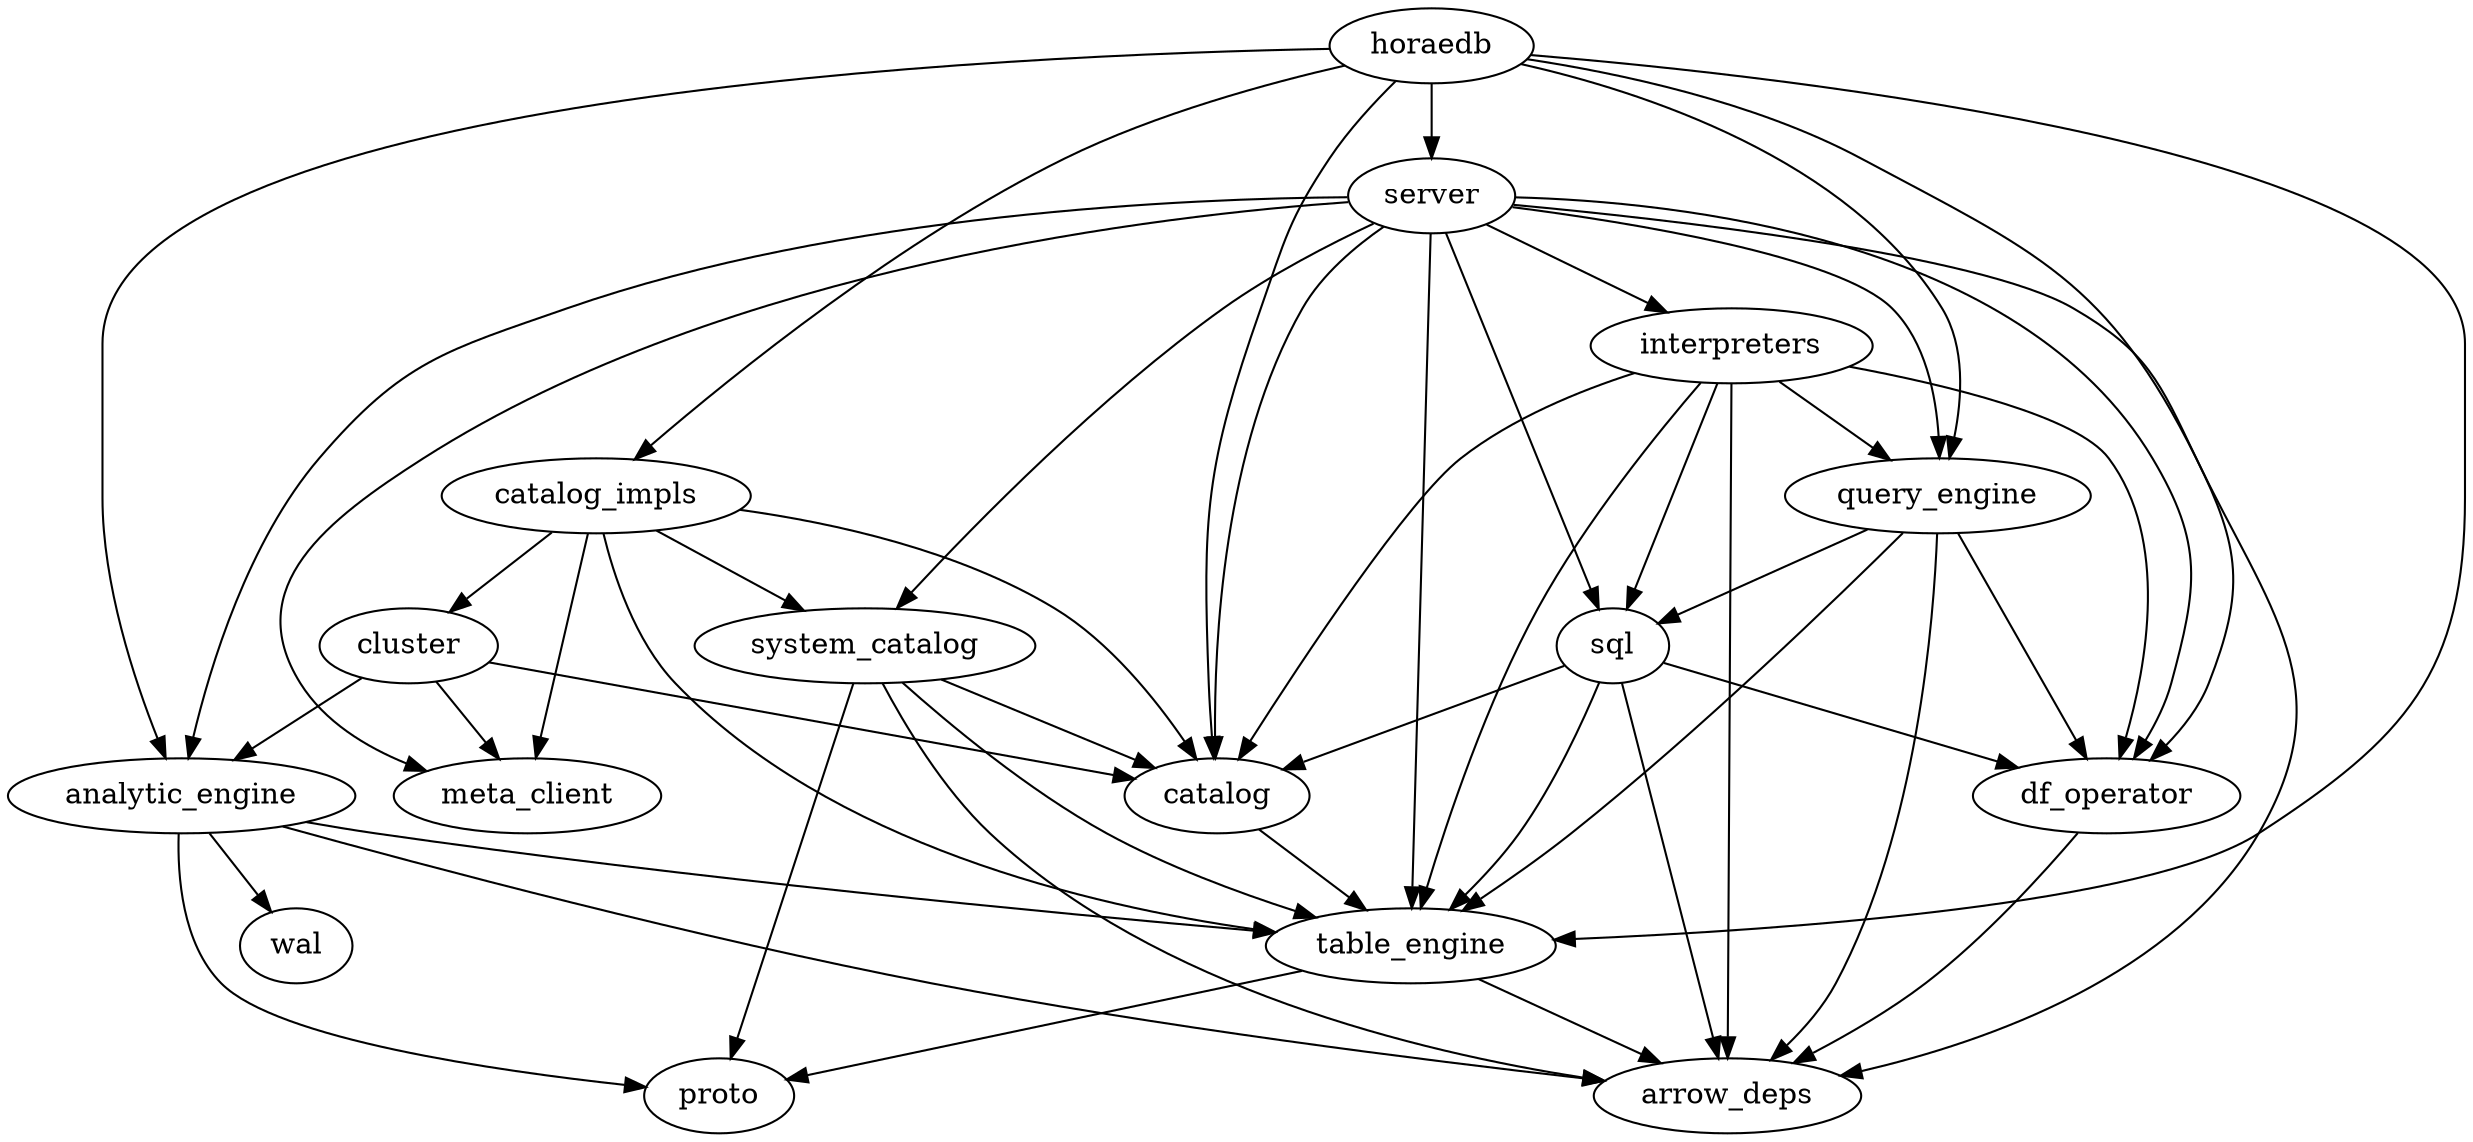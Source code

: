 // Licensed to the Apache Software Foundation (ASF) under one
// or more contributor license agreements.  See the NOTICE file
// distributed with this work for additional information
// regarding copyright ownership.  The ASF licenses this file
// to you under the Apache License, Version 2.0 (the
// "License"); you may not use this file except in compliance
// with the License.  You may obtain a copy of the License at
//
//   http://www.apache.org/licenses/LICENSE-2.0
//
// Unless required by applicable law or agreed to in writing,
// software distributed under the License is distributed on an
// "AS IS" BASIS, WITHOUT WARRANTIES OR CONDITIONS OF ANY
// KIND, either express or implied.  See the License for the
// specific language governing permissions and limitations
// under the License.

// to update svg, run:
// ```bash
// dot -Tsvg crate-deps.dot > ./crate-deps.svg
// ```

digraph G {

    arrow_deps

    analytic_engine -> arrow_deps
    analytic_engine -> proto
    analytic_engine -> table_engine
    analytic_engine -> wal

    catalog -> table_engine

    catalog_impls -> catalog
    catalog_impls -> system_catalog
    catalog_impls -> table_engine
    catalog_impls -> cluster
    catalog_impls -> meta_client

    cluster -> analytic_engine
    cluster -> catalog
    cluster -> meta_client

    interpreters -> catalog
    interpreters -> sql
    interpreters -> table_engine
    interpreters -> df_operator
    interpreters -> query_engine
    interpreters -> arrow_deps

    query_engine -> arrow_deps
    query_engine -> sql
    query_engine -> table_engine
    query_engine -> df_operator

    server -> analytic_engine
    server -> arrow_deps
    server -> catalog
    server -> interpreters
    server -> meta_client
    server -> query_engine
    server -> sql
    server -> system_catalog
    server -> table_engine
    server -> df_operator

    sql -> arrow_deps
    sql -> catalog
    sql -> table_engine
    sql -> df_operator

    system_catalog -> arrow_deps
    system_catalog -> catalog
    system_catalog -> proto
    system_catalog -> table_engine

    table_engine -> arrow_deps
    table_engine -> proto

    df_operator -> arrow_deps

    horaedb -> analytic_engine
    horaedb -> catalog
    horaedb -> catalog_impls
    horaedb -> query_engine
    horaedb -> server
    horaedb -> table_engine
    horaedb -> df_operator
}

